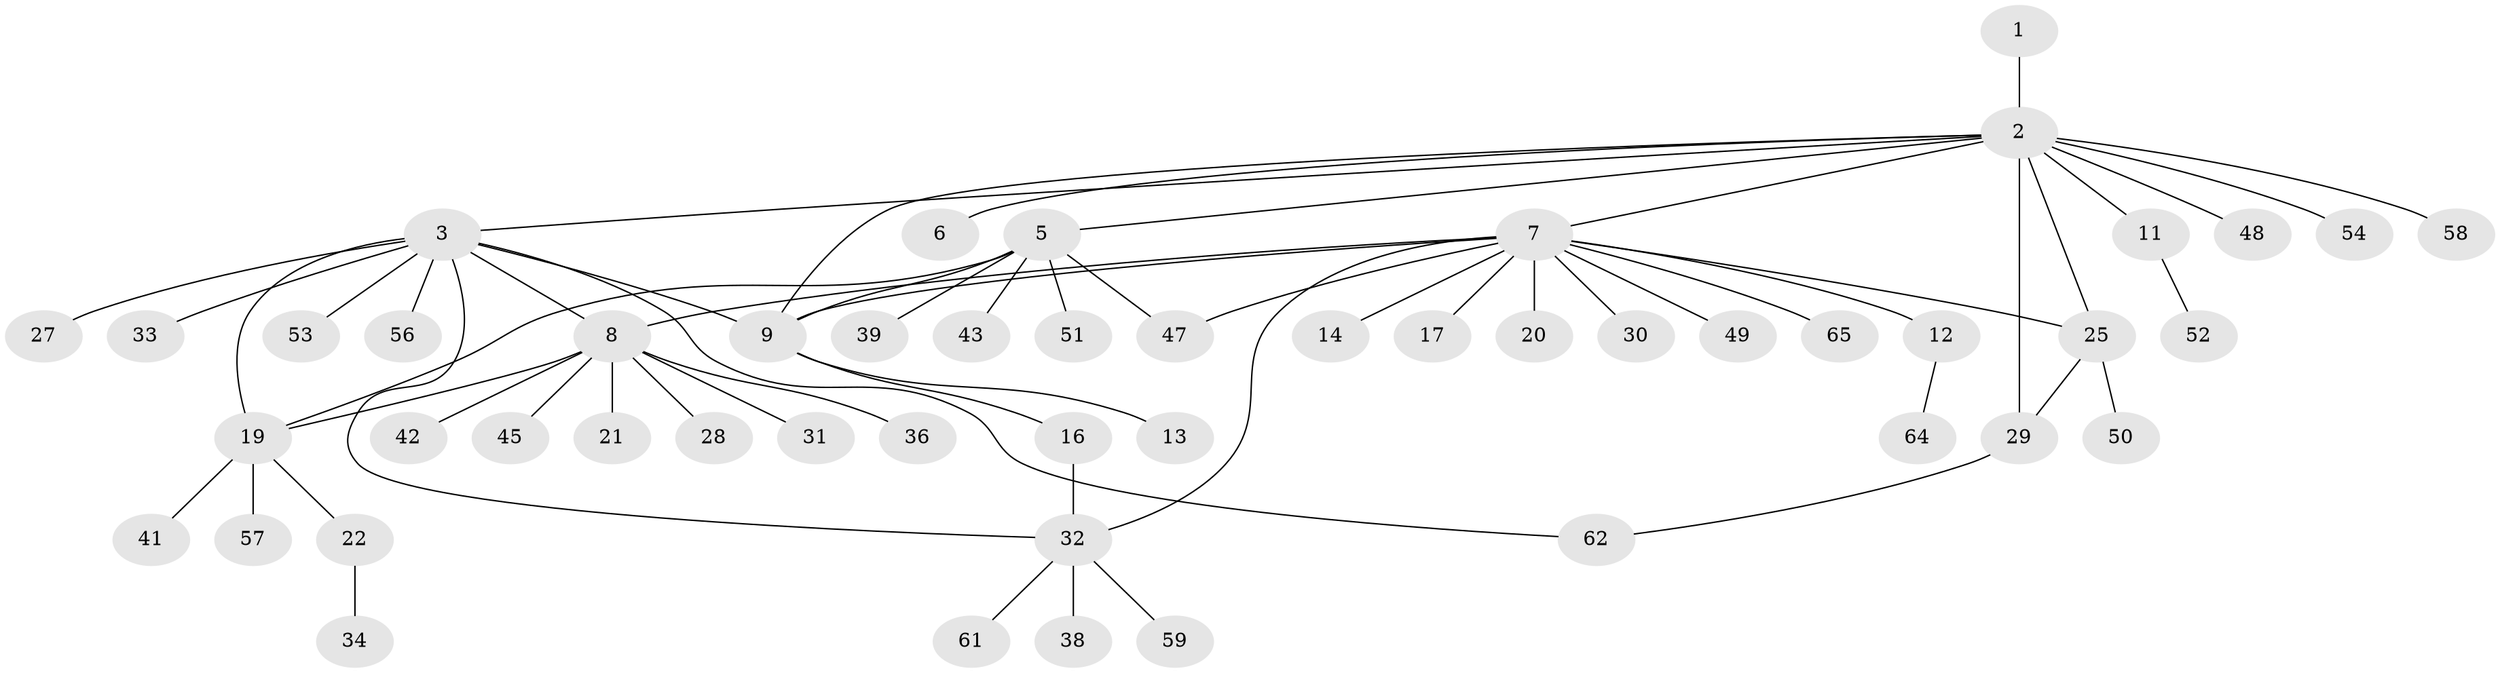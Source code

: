 // Generated by graph-tools (version 1.1) at 2025/51/02/27/25 19:51:59]
// undirected, 50 vertices, 61 edges
graph export_dot {
graph [start="1"]
  node [color=gray90,style=filled];
  1 [super="+44"];
  2 [super="+10"];
  3 [super="+4"];
  5 [super="+18"];
  6;
  7 [super="+46"];
  8 [super="+15"];
  9 [super="+40"];
  11 [super="+24"];
  12 [super="+23"];
  13;
  14;
  16;
  17;
  19 [super="+26"];
  20;
  21;
  22;
  25;
  27;
  28;
  29 [super="+63"];
  30;
  31;
  32 [super="+37"];
  33 [super="+35"];
  34;
  36;
  38;
  39;
  41;
  42;
  43;
  45;
  47 [super="+66"];
  48;
  49;
  50 [super="+55"];
  51;
  52;
  53;
  54;
  56 [super="+60"];
  57;
  58;
  59;
  61;
  62;
  64;
  65;
  1 -- 2;
  2 -- 3;
  2 -- 5;
  2 -- 6;
  2 -- 7;
  2 -- 9;
  2 -- 11;
  2 -- 25;
  2 -- 29;
  2 -- 48;
  2 -- 54;
  2 -- 58;
  3 -- 8;
  3 -- 27;
  3 -- 33;
  3 -- 53;
  3 -- 56;
  3 -- 62;
  3 -- 19;
  3 -- 9;
  3 -- 32;
  5 -- 9;
  5 -- 19;
  5 -- 39;
  5 -- 43;
  5 -- 47;
  5 -- 51;
  7 -- 8;
  7 -- 12;
  7 -- 14;
  7 -- 17;
  7 -- 20;
  7 -- 25;
  7 -- 30;
  7 -- 47;
  7 -- 49;
  7 -- 65;
  7 -- 9;
  7 -- 32;
  8 -- 19;
  8 -- 28;
  8 -- 31;
  8 -- 36;
  8 -- 45;
  8 -- 42;
  8 -- 21;
  9 -- 13;
  9 -- 16;
  11 -- 52;
  12 -- 64;
  16 -- 32;
  19 -- 22;
  19 -- 41;
  19 -- 57;
  22 -- 34;
  25 -- 50;
  25 -- 29;
  29 -- 62;
  32 -- 59;
  32 -- 38;
  32 -- 61;
}
